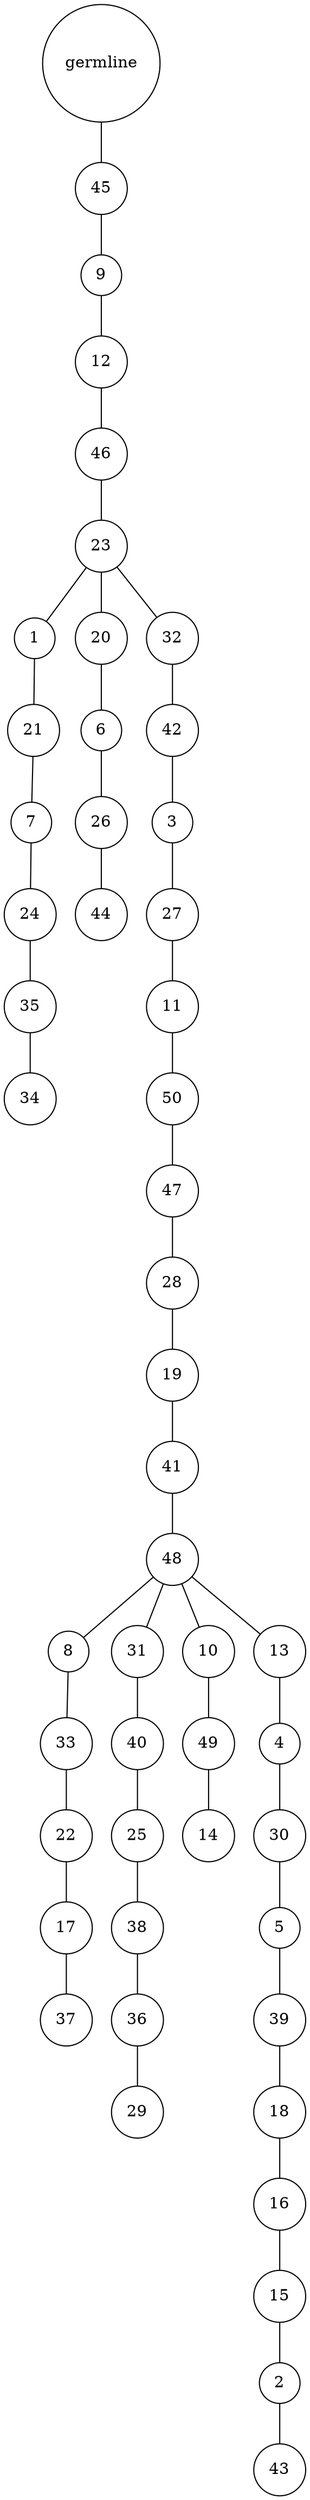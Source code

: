 graph {
	rankdir=UD;
	splines=line;
	node [shape=circle]
	"0x7fd837152ca0" [label="germline"];
	"0x7fd837152cd0" [label="45"];
	"0x7fd837152ca0" -- "0x7fd837152cd0" ;
	"0x7fd837152d00" [label="9"];
	"0x7fd837152cd0" -- "0x7fd837152d00" ;
	"0x7fd837152d30" [label="12"];
	"0x7fd837152d00" -- "0x7fd837152d30" ;
	"0x7fd837152d60" [label="46"];
	"0x7fd837152d30" -- "0x7fd837152d60" ;
	"0x7fd837152d90" [label="23"];
	"0x7fd837152d60" -- "0x7fd837152d90" ;
	"0x7fd837152dc0" [label="1"];
	"0x7fd837152d90" -- "0x7fd837152dc0" ;
	"0x7fd837152df0" [label="21"];
	"0x7fd837152dc0" -- "0x7fd837152df0" ;
	"0x7fd837152e20" [label="7"];
	"0x7fd837152df0" -- "0x7fd837152e20" ;
	"0x7fd837152e50" [label="24"];
	"0x7fd837152e20" -- "0x7fd837152e50" ;
	"0x7fd837152e80" [label="35"];
	"0x7fd837152e50" -- "0x7fd837152e80" ;
	"0x7fd837152eb0" [label="34"];
	"0x7fd837152e80" -- "0x7fd837152eb0" ;
	"0x7fd837152ee0" [label="20"];
	"0x7fd837152d90" -- "0x7fd837152ee0" ;
	"0x7fd837152f10" [label="6"];
	"0x7fd837152ee0" -- "0x7fd837152f10" ;
	"0x7fd837152f40" [label="26"];
	"0x7fd837152f10" -- "0x7fd837152f40" ;
	"0x7fd837152f70" [label="44"];
	"0x7fd837152f40" -- "0x7fd837152f70" ;
	"0x7fd837152fa0" [label="32"];
	"0x7fd837152d90" -- "0x7fd837152fa0" ;
	"0x7fd837152fd0" [label="42"];
	"0x7fd837152fa0" -- "0x7fd837152fd0" ;
	"0x7fd837161040" [label="3"];
	"0x7fd837152fd0" -- "0x7fd837161040" ;
	"0x7fd837161070" [label="27"];
	"0x7fd837161040" -- "0x7fd837161070" ;
	"0x7fd8371610a0" [label="11"];
	"0x7fd837161070" -- "0x7fd8371610a0" ;
	"0x7fd8371610d0" [label="50"];
	"0x7fd8371610a0" -- "0x7fd8371610d0" ;
	"0x7fd837161100" [label="47"];
	"0x7fd8371610d0" -- "0x7fd837161100" ;
	"0x7fd837161130" [label="28"];
	"0x7fd837161100" -- "0x7fd837161130" ;
	"0x7fd837161160" [label="19"];
	"0x7fd837161130" -- "0x7fd837161160" ;
	"0x7fd837161190" [label="41"];
	"0x7fd837161160" -- "0x7fd837161190" ;
	"0x7fd8371611c0" [label="48"];
	"0x7fd837161190" -- "0x7fd8371611c0" ;
	"0x7fd8371611f0" [label="8"];
	"0x7fd8371611c0" -- "0x7fd8371611f0" ;
	"0x7fd837161220" [label="33"];
	"0x7fd8371611f0" -- "0x7fd837161220" ;
	"0x7fd837161250" [label="22"];
	"0x7fd837161220" -- "0x7fd837161250" ;
	"0x7fd837161280" [label="17"];
	"0x7fd837161250" -- "0x7fd837161280" ;
	"0x7fd8371612b0" [label="37"];
	"0x7fd837161280" -- "0x7fd8371612b0" ;
	"0x7fd8371612e0" [label="31"];
	"0x7fd8371611c0" -- "0x7fd8371612e0" ;
	"0x7fd837161310" [label="40"];
	"0x7fd8371612e0" -- "0x7fd837161310" ;
	"0x7fd837161340" [label="25"];
	"0x7fd837161310" -- "0x7fd837161340" ;
	"0x7fd837161370" [label="38"];
	"0x7fd837161340" -- "0x7fd837161370" ;
	"0x7fd8371613a0" [label="36"];
	"0x7fd837161370" -- "0x7fd8371613a0" ;
	"0x7fd8371613d0" [label="29"];
	"0x7fd8371613a0" -- "0x7fd8371613d0" ;
	"0x7fd837161400" [label="10"];
	"0x7fd8371611c0" -- "0x7fd837161400" ;
	"0x7fd837161430" [label="49"];
	"0x7fd837161400" -- "0x7fd837161430" ;
	"0x7fd837161460" [label="14"];
	"0x7fd837161430" -- "0x7fd837161460" ;
	"0x7fd837161490" [label="13"];
	"0x7fd8371611c0" -- "0x7fd837161490" ;
	"0x7fd8371614c0" [label="4"];
	"0x7fd837161490" -- "0x7fd8371614c0" ;
	"0x7fd8371614f0" [label="30"];
	"0x7fd8371614c0" -- "0x7fd8371614f0" ;
	"0x7fd837161520" [label="5"];
	"0x7fd8371614f0" -- "0x7fd837161520" ;
	"0x7fd837161550" [label="39"];
	"0x7fd837161520" -- "0x7fd837161550" ;
	"0x7fd837161580" [label="18"];
	"0x7fd837161550" -- "0x7fd837161580" ;
	"0x7fd8371615b0" [label="16"];
	"0x7fd837161580" -- "0x7fd8371615b0" ;
	"0x7fd8371615e0" [label="15"];
	"0x7fd8371615b0" -- "0x7fd8371615e0" ;
	"0x7fd837161610" [label="2"];
	"0x7fd8371615e0" -- "0x7fd837161610" ;
	"0x7fd837161640" [label="43"];
	"0x7fd837161610" -- "0x7fd837161640" ;
}
